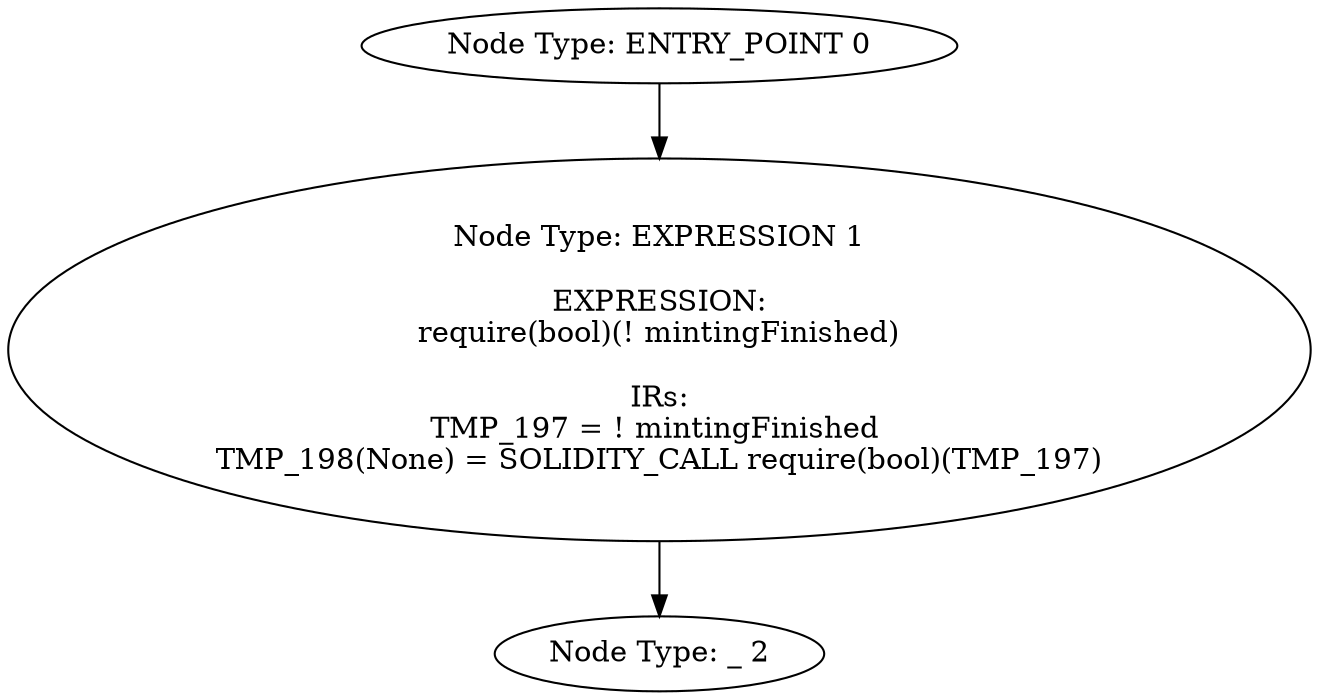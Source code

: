 digraph{
0[label="Node Type: ENTRY_POINT 0
"];
0->1;
1[label="Node Type: EXPRESSION 1

EXPRESSION:
require(bool)(! mintingFinished)

IRs:
TMP_197 = ! mintingFinished 
TMP_198(None) = SOLIDITY_CALL require(bool)(TMP_197)"];
1->2;
2[label="Node Type: _ 2
"];
}
